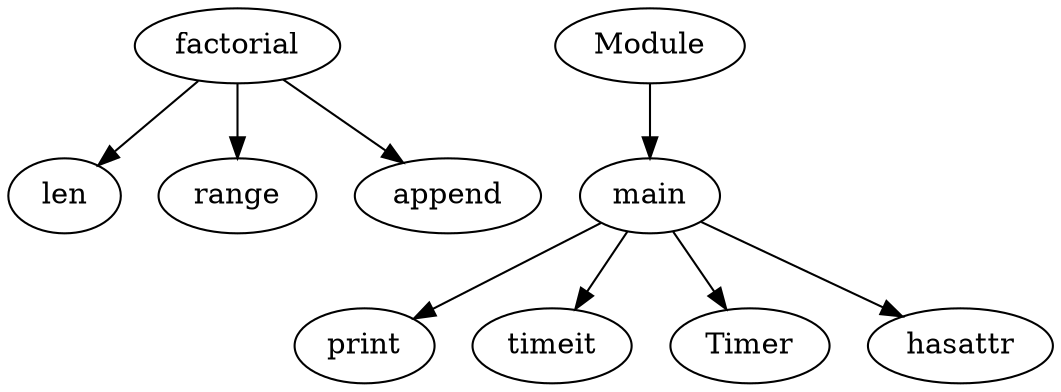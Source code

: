 strict digraph  {
factorial;
len;
range;
append;
main;
print;
timeit;
Timer;
hasattr;
Module;
factorial -> len;
factorial -> range;
factorial -> append;
main -> print;
main -> timeit;
main -> Timer;
main -> hasattr;
Module -> main;
}
